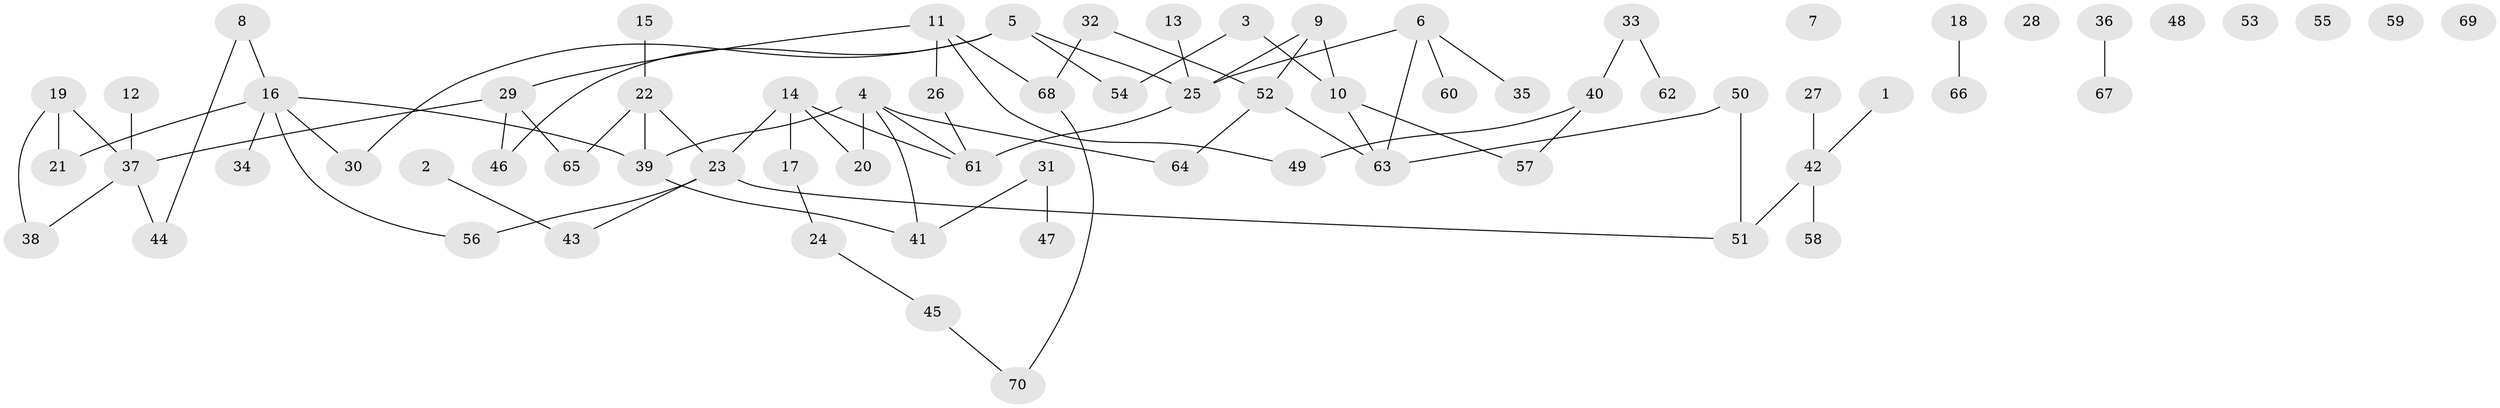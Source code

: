 // coarse degree distribution, {1: 0.1956521739130435, 2: 0.2608695652173913, 5: 0.06521739130434782, 4: 0.08695652173913043, 3: 0.13043478260869565, 0: 0.1956521739130435, 7: 0.043478260869565216, 8: 0.021739130434782608}
// Generated by graph-tools (version 1.1) at 2025/41/03/06/25 10:41:24]
// undirected, 70 vertices, 78 edges
graph export_dot {
graph [start="1"]
  node [color=gray90,style=filled];
  1;
  2;
  3;
  4;
  5;
  6;
  7;
  8;
  9;
  10;
  11;
  12;
  13;
  14;
  15;
  16;
  17;
  18;
  19;
  20;
  21;
  22;
  23;
  24;
  25;
  26;
  27;
  28;
  29;
  30;
  31;
  32;
  33;
  34;
  35;
  36;
  37;
  38;
  39;
  40;
  41;
  42;
  43;
  44;
  45;
  46;
  47;
  48;
  49;
  50;
  51;
  52;
  53;
  54;
  55;
  56;
  57;
  58;
  59;
  60;
  61;
  62;
  63;
  64;
  65;
  66;
  67;
  68;
  69;
  70;
  1 -- 42;
  2 -- 43;
  3 -- 10;
  3 -- 54;
  4 -- 20;
  4 -- 39;
  4 -- 41;
  4 -- 61;
  4 -- 64;
  5 -- 25;
  5 -- 30;
  5 -- 46;
  5 -- 54;
  6 -- 25;
  6 -- 35;
  6 -- 60;
  6 -- 63;
  8 -- 16;
  8 -- 44;
  9 -- 10;
  9 -- 25;
  9 -- 52;
  10 -- 57;
  10 -- 63;
  11 -- 26;
  11 -- 29;
  11 -- 49;
  11 -- 68;
  12 -- 37;
  13 -- 25;
  14 -- 17;
  14 -- 20;
  14 -- 23;
  14 -- 61;
  15 -- 22;
  16 -- 21;
  16 -- 30;
  16 -- 34;
  16 -- 39;
  16 -- 56;
  17 -- 24;
  18 -- 66;
  19 -- 21;
  19 -- 37;
  19 -- 38;
  22 -- 23;
  22 -- 39;
  22 -- 65;
  23 -- 43;
  23 -- 51;
  23 -- 56;
  24 -- 45;
  25 -- 61;
  26 -- 61;
  27 -- 42;
  29 -- 37;
  29 -- 46;
  29 -- 65;
  31 -- 41;
  31 -- 47;
  32 -- 52;
  32 -- 68;
  33 -- 40;
  33 -- 62;
  36 -- 67;
  37 -- 38;
  37 -- 44;
  39 -- 41;
  40 -- 49;
  40 -- 57;
  42 -- 51;
  42 -- 58;
  45 -- 70;
  50 -- 51;
  50 -- 63;
  52 -- 63;
  52 -- 64;
  68 -- 70;
}
